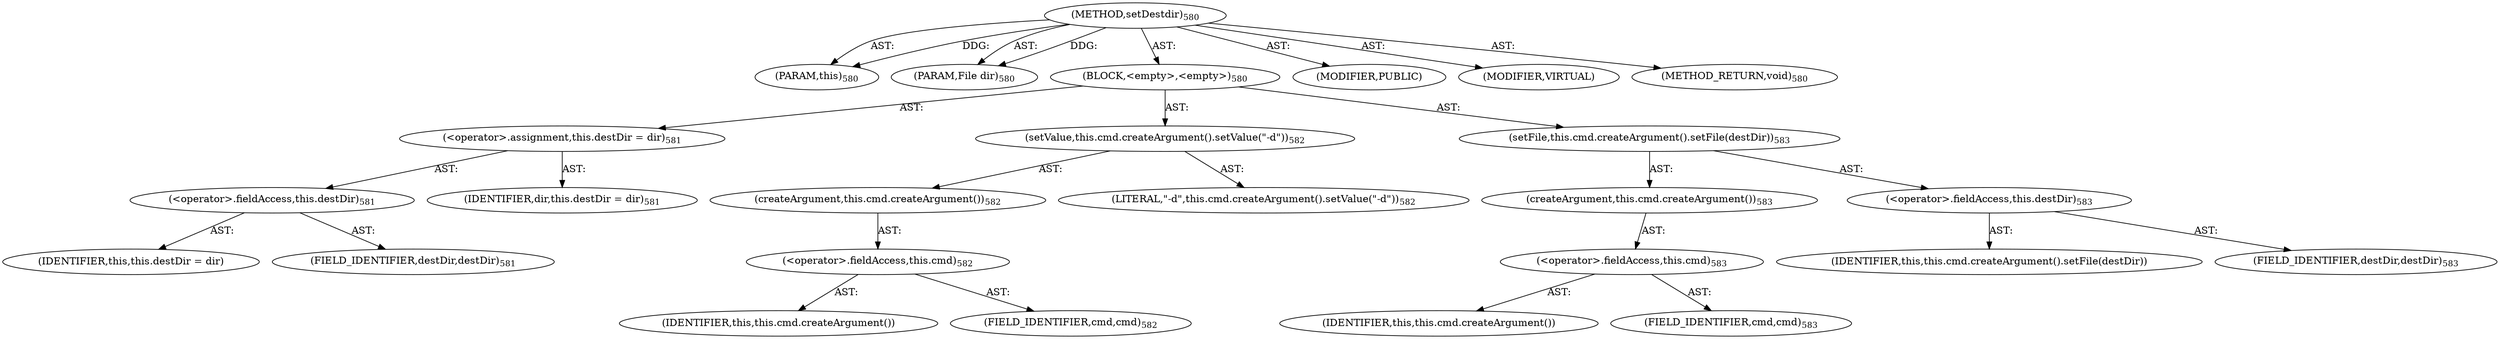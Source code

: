 digraph "setDestdir" {  
"111669149735" [label = <(METHOD,setDestdir)<SUB>580</SUB>> ]
"115964117115" [label = <(PARAM,this)<SUB>580</SUB>> ]
"115964117116" [label = <(PARAM,File dir)<SUB>580</SUB>> ]
"25769803829" [label = <(BLOCK,&lt;empty&gt;,&lt;empty&gt;)<SUB>580</SUB>> ]
"30064771201" [label = <(&lt;operator&gt;.assignment,this.destDir = dir)<SUB>581</SUB>> ]
"30064771202" [label = <(&lt;operator&gt;.fieldAccess,this.destDir)<SUB>581</SUB>> ]
"68719476925" [label = <(IDENTIFIER,this,this.destDir = dir)> ]
"55834574899" [label = <(FIELD_IDENTIFIER,destDir,destDir)<SUB>581</SUB>> ]
"68719476926" [label = <(IDENTIFIER,dir,this.destDir = dir)<SUB>581</SUB>> ]
"30064771203" [label = <(setValue,this.cmd.createArgument().setValue(&quot;-d&quot;))<SUB>582</SUB>> ]
"30064771204" [label = <(createArgument,this.cmd.createArgument())<SUB>582</SUB>> ]
"30064771205" [label = <(&lt;operator&gt;.fieldAccess,this.cmd)<SUB>582</SUB>> ]
"68719476927" [label = <(IDENTIFIER,this,this.cmd.createArgument())> ]
"55834574900" [label = <(FIELD_IDENTIFIER,cmd,cmd)<SUB>582</SUB>> ]
"90194313231" [label = <(LITERAL,&quot;-d&quot;,this.cmd.createArgument().setValue(&quot;-d&quot;))<SUB>582</SUB>> ]
"30064771206" [label = <(setFile,this.cmd.createArgument().setFile(destDir))<SUB>583</SUB>> ]
"30064771207" [label = <(createArgument,this.cmd.createArgument())<SUB>583</SUB>> ]
"30064771208" [label = <(&lt;operator&gt;.fieldAccess,this.cmd)<SUB>583</SUB>> ]
"68719476928" [label = <(IDENTIFIER,this,this.cmd.createArgument())> ]
"55834574901" [label = <(FIELD_IDENTIFIER,cmd,cmd)<SUB>583</SUB>> ]
"30064771209" [label = <(&lt;operator&gt;.fieldAccess,this.destDir)<SUB>583</SUB>> ]
"68719476929" [label = <(IDENTIFIER,this,this.cmd.createArgument().setFile(destDir))> ]
"55834574902" [label = <(FIELD_IDENTIFIER,destDir,destDir)<SUB>583</SUB>> ]
"133143986303" [label = <(MODIFIER,PUBLIC)> ]
"133143986304" [label = <(MODIFIER,VIRTUAL)> ]
"128849018919" [label = <(METHOD_RETURN,void)<SUB>580</SUB>> ]
  "111669149735" -> "115964117115"  [ label = "AST: "] 
  "111669149735" -> "115964117116"  [ label = "AST: "] 
  "111669149735" -> "25769803829"  [ label = "AST: "] 
  "111669149735" -> "133143986303"  [ label = "AST: "] 
  "111669149735" -> "133143986304"  [ label = "AST: "] 
  "111669149735" -> "128849018919"  [ label = "AST: "] 
  "25769803829" -> "30064771201"  [ label = "AST: "] 
  "25769803829" -> "30064771203"  [ label = "AST: "] 
  "25769803829" -> "30064771206"  [ label = "AST: "] 
  "30064771201" -> "30064771202"  [ label = "AST: "] 
  "30064771201" -> "68719476926"  [ label = "AST: "] 
  "30064771202" -> "68719476925"  [ label = "AST: "] 
  "30064771202" -> "55834574899"  [ label = "AST: "] 
  "30064771203" -> "30064771204"  [ label = "AST: "] 
  "30064771203" -> "90194313231"  [ label = "AST: "] 
  "30064771204" -> "30064771205"  [ label = "AST: "] 
  "30064771205" -> "68719476927"  [ label = "AST: "] 
  "30064771205" -> "55834574900"  [ label = "AST: "] 
  "30064771206" -> "30064771207"  [ label = "AST: "] 
  "30064771206" -> "30064771209"  [ label = "AST: "] 
  "30064771207" -> "30064771208"  [ label = "AST: "] 
  "30064771208" -> "68719476928"  [ label = "AST: "] 
  "30064771208" -> "55834574901"  [ label = "AST: "] 
  "30064771209" -> "68719476929"  [ label = "AST: "] 
  "30064771209" -> "55834574902"  [ label = "AST: "] 
  "111669149735" -> "115964117115"  [ label = "DDG: "] 
  "111669149735" -> "115964117116"  [ label = "DDG: "] 
}
